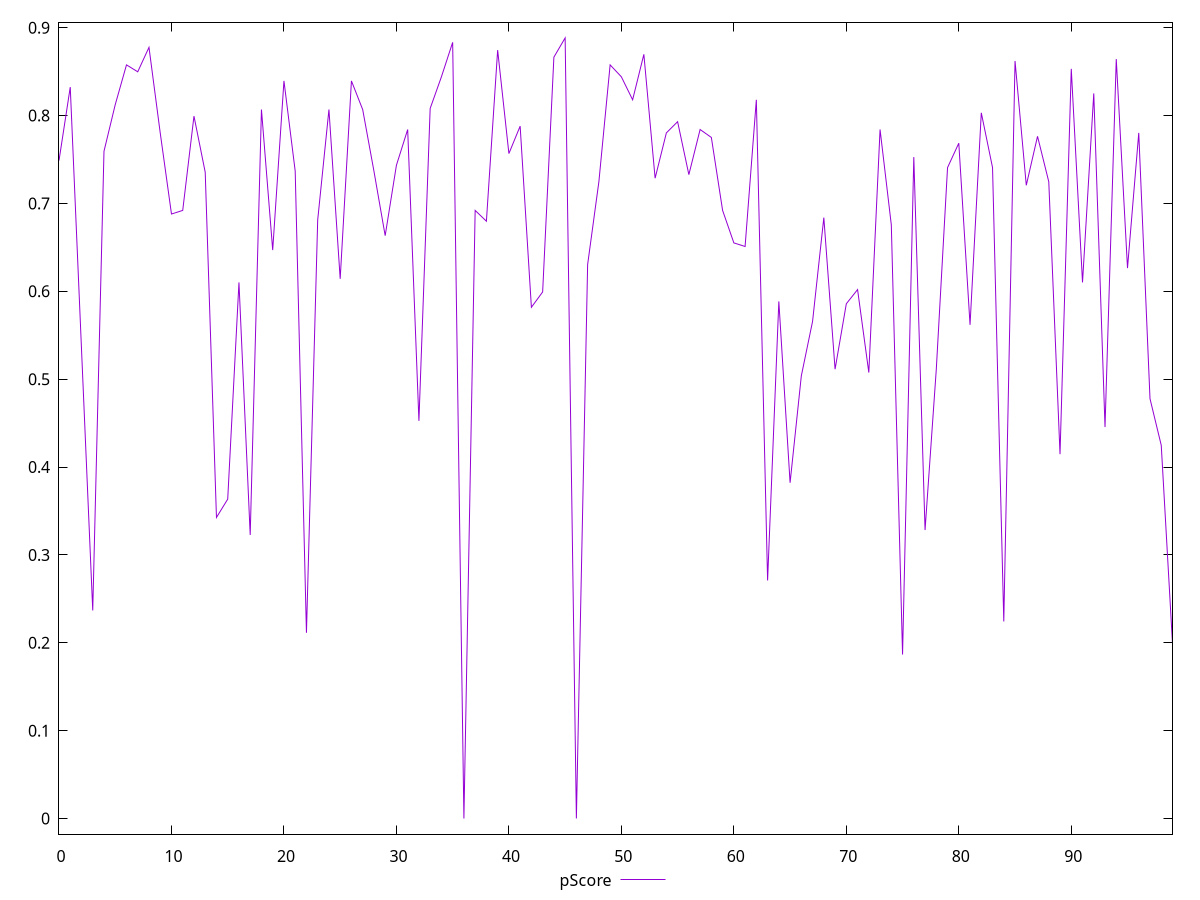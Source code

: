 reset

$pScore <<EOF
0 0.7487462571445249
1 0.8323131315832843
2 0.5343691901877976
3 0.23684939248589565
4 0.7593332663226465
5 0.8123692154589675
6 0.8576102251837496
7 0.8497351846221672
8 0.8775660167869839
9 0.7801958460838704
10 0.6879155917360358
11 0.6920145343969057
12 0.7993020836830301
13 0.7353914103392623
14 0.34263089210126874
15 0.36347711761010076
16 0.6100524489820391
17 0.3227222788832046
18 0.8068023930329455
19 0.6468465408167829
20 0.8393679690826956
21 0.7367323376123053
22 0.2113741531411083
23 0.6810774425802718
24 0.8068023930329455
25 0.6141214060296989
26 0.8393679690827042
27 0.8068023930329455
28 0.7367323376123127
29 0.6632765107771148
30 0.7434193083028917
31 0.7840549849552567
32 0.4525334233780383
33 0.8080438948429393
34 0.8440082922521142
35 0.8832438082232886
36 0.00006007445898847941
37 0.6920145343969057
38 0.6797090123659757
39 0.8744183446392604
40 0.7566953606260457
41 0.7878958601029762
42 0.581768086484463
43 0.5992336909270771
44 0.8663971173538884
45 0.8882986128235573
46 0.0001652030464631693
47 0.6304513995384635
48 0.7246255484088957
49 0.8576102251837537
50 0.844008292252118
51 0.8178834073536193
52 0.8696313038659602
53 0.7286704053979973
54 0.7801958460838562
55 0.7929874390069541
56 0.7327062117102235
57 0.7840549849552567
58 0.7750230914932017
59 0.6920145343969057
60 0.6550591449342573
61 0.6509519962488223
62 0.8178834073536193
63 0.2709305834208046
64 0.588467257289975
65 0.382090926720383
66 0.5037617786586381
67 0.56579533647532
68 0.6838135643402139
69 0.5113295022447873
70 0.5857846937728455
71 0.601933770577689
72 0.5075383531570745
73 0.7840549849552708
74 0.675602488854092
75 0.1866448871532863
76 0.7527272610782323
77 0.32831500190057666
78 0.5113295022447873
79 0.7407481480611817
80 0.7685156312054949
81 0.5618273106301608
82 0.8030630787213631
83 0.7407481480611817
84 0.22430048533145475
85 0.8620327727006816
86 0.7205722649666859
87 0.7763191229859167
88 0.7246255484088957
89 0.41462616524327667
90 0.8531309558881328
91 0.6100524489820391
92 0.8251498146123756
93 0.4454812784142964
94 0.8642223119641621
95 0.6263616532090652
96 0.7801958460838704
97 0.4777518327761033
98 0.42474873777884947
99 0.1991194853789413
EOF

set key outside below
set xrange [0:99]
set yrange [-0.017704696308302896:0.9060633835908486]
set trange [-0.017704696308302896:0.9060633835908486]
set terminal svg size 640, 500 enhanced background rgb 'white'
set output "reprap/estimated-input-latency/samples/pages+cached+noexternal+nomedia/pScore/values.svg"

plot $pScore title "pScore" with line

reset

